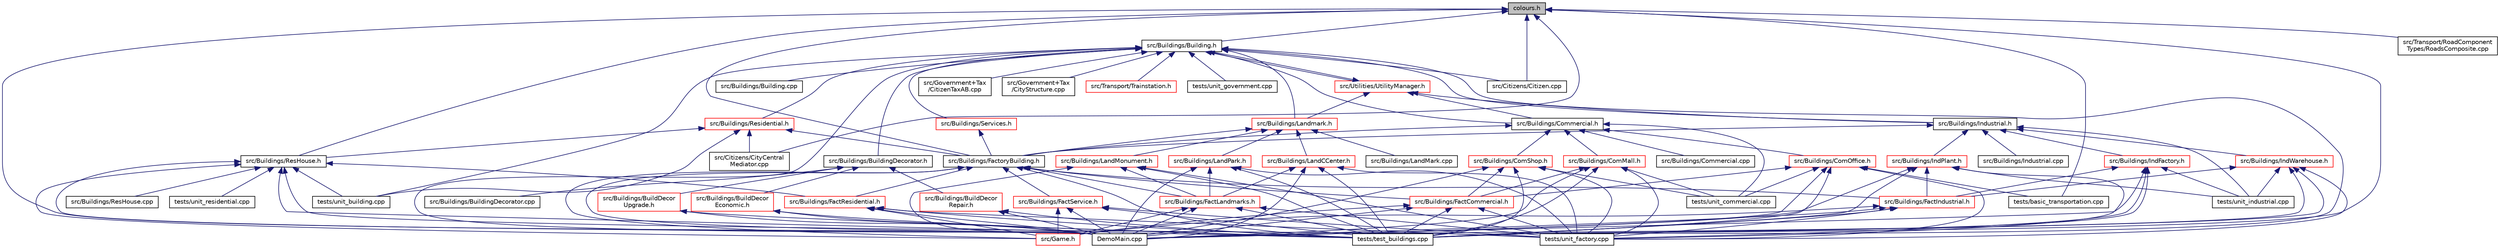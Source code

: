 digraph "colours.h"
{
 // LATEX_PDF_SIZE
  edge [fontname="Helvetica",fontsize="10",labelfontname="Helvetica",labelfontsize="10"];
  node [fontname="Helvetica",fontsize="10",shape=record];
  Node1 [label="colours.h",height=0.2,width=0.4,color="black", fillcolor="grey75", style="filled", fontcolor="black",tooltip=" "];
  Node1 -> Node2 [dir="back",color="midnightblue",fontsize="10",style="solid"];
  Node2 [label="DemoMain.cpp",height=0.2,width=0.4,color="black", fillcolor="white", style="filled",URL="$DemoMain_8cpp.html",tooltip=" "];
  Node1 -> Node3 [dir="back",color="midnightblue",fontsize="10",style="solid"];
  Node3 [label="src/Buildings/Building.h",height=0.2,width=0.4,color="black", fillcolor="white", style="filled",URL="$Building_8h.html",tooltip=" "];
  Node3 -> Node2 [dir="back",color="midnightblue",fontsize="10",style="solid"];
  Node3 -> Node4 [dir="back",color="midnightblue",fontsize="10",style="solid"];
  Node4 [label="src/Buildings/Building.cpp",height=0.2,width=0.4,color="black", fillcolor="white", style="filled",URL="$Building_8cpp.html",tooltip=" "];
  Node3 -> Node5 [dir="back",color="midnightblue",fontsize="10",style="solid"];
  Node5 [label="src/Buildings/BuildingDecorator.h",height=0.2,width=0.4,color="black", fillcolor="white", style="filled",URL="$BuildingDecorator_8h.html",tooltip=" "];
  Node5 -> Node6 [dir="back",color="midnightblue",fontsize="10",style="solid"];
  Node6 [label="src/Buildings/BuildDecor\lEconomic.h",height=0.2,width=0.4,color="red", fillcolor="white", style="filled",URL="$BuildDecorEconomic_8h.html",tooltip=" "];
  Node6 -> Node2 [dir="back",color="midnightblue",fontsize="10",style="solid"];
  Node6 -> Node8 [dir="back",color="midnightblue",fontsize="10",style="solid"];
  Node8 [label="tests/test_buildings.cpp",height=0.2,width=0.4,color="black", fillcolor="white", style="filled",URL="$test__buildings_8cpp.html",tooltip=" "];
  Node5 -> Node10 [dir="back",color="midnightblue",fontsize="10",style="solid"];
  Node10 [label="src/Buildings/BuildDecor\lRepair.h",height=0.2,width=0.4,color="red", fillcolor="white", style="filled",URL="$BuildDecorRepair_8h.html",tooltip=" "];
  Node10 -> Node2 [dir="back",color="midnightblue",fontsize="10",style="solid"];
  Node10 -> Node8 [dir="back",color="midnightblue",fontsize="10",style="solid"];
  Node5 -> Node12 [dir="back",color="midnightblue",fontsize="10",style="solid"];
  Node12 [label="src/Buildings/BuildDecor\lUpgrade.h",height=0.2,width=0.4,color="red", fillcolor="white", style="filled",URL="$BuildDecorUpgrade_8h.html",tooltip=" "];
  Node12 -> Node2 [dir="back",color="midnightblue",fontsize="10",style="solid"];
  Node12 -> Node8 [dir="back",color="midnightblue",fontsize="10",style="solid"];
  Node5 -> Node14 [dir="back",color="midnightblue",fontsize="10",style="solid"];
  Node14 [label="src/Buildings/BuildingDecorator.cpp",height=0.2,width=0.4,color="black", fillcolor="white", style="filled",URL="$BuildingDecorator_8cpp.html",tooltip=" "];
  Node3 -> Node15 [dir="back",color="midnightblue",fontsize="10",style="solid"];
  Node15 [label="src/Buildings/Commercial.h",height=0.2,width=0.4,color="black", fillcolor="white", style="filled",URL="$Commercial_8h.html",tooltip=" "];
  Node15 -> Node16 [dir="back",color="midnightblue",fontsize="10",style="solid"];
  Node16 [label="src/Buildings/ComMall.h",height=0.2,width=0.4,color="red", fillcolor="white", style="filled",URL="$ComMall_8h.html",tooltip=" "];
  Node16 -> Node2 [dir="back",color="midnightblue",fontsize="10",style="solid"];
  Node16 -> Node18 [dir="back",color="midnightblue",fontsize="10",style="solid"];
  Node18 [label="src/Buildings/FactCommercial.h",height=0.2,width=0.4,color="red", fillcolor="white", style="filled",URL="$FactCommercial_8h.html",tooltip=" "];
  Node18 -> Node2 [dir="back",color="midnightblue",fontsize="10",style="solid"];
  Node18 -> Node20 [dir="back",color="midnightblue",fontsize="10",style="solid"];
  Node20 [label="src/Game.h",height=0.2,width=0.4,color="red", fillcolor="white", style="filled",URL="$Game_8h.html",tooltip=" "];
  Node18 -> Node8 [dir="back",color="midnightblue",fontsize="10",style="solid"];
  Node18 -> Node22 [dir="back",color="midnightblue",fontsize="10",style="solid"];
  Node22 [label="tests/unit_factory.cpp",height=0.2,width=0.4,color="black", fillcolor="white", style="filled",URL="$unit__factory_8cpp.html",tooltip=" "];
  Node16 -> Node8 [dir="back",color="midnightblue",fontsize="10",style="solid"];
  Node16 -> Node25 [dir="back",color="midnightblue",fontsize="10",style="solid"];
  Node25 [label="tests/unit_commercial.cpp",height=0.2,width=0.4,color="black", fillcolor="white", style="filled",URL="$unit__commercial_8cpp.html",tooltip=" "];
  Node16 -> Node22 [dir="back",color="midnightblue",fontsize="10",style="solid"];
  Node15 -> Node27 [dir="back",color="midnightblue",fontsize="10",style="solid"];
  Node27 [label="src/Buildings/Commercial.cpp",height=0.2,width=0.4,color="black", fillcolor="white", style="filled",URL="$Commercial_8cpp.html",tooltip=" "];
  Node15 -> Node28 [dir="back",color="midnightblue",fontsize="10",style="solid"];
  Node28 [label="src/Buildings/ComOffice.h",height=0.2,width=0.4,color="red", fillcolor="white", style="filled",URL="$ComOffice_8h.html",tooltip=" "];
  Node28 -> Node2 [dir="back",color="midnightblue",fontsize="10",style="solid"];
  Node28 -> Node18 [dir="back",color="midnightblue",fontsize="10",style="solid"];
  Node28 -> Node30 [dir="back",color="midnightblue",fontsize="10",style="solid"];
  Node30 [label="tests/basic_transportation.cpp",height=0.2,width=0.4,color="black", fillcolor="white", style="filled",URL="$basic__transportation_8cpp.html",tooltip=" "];
  Node28 -> Node8 [dir="back",color="midnightblue",fontsize="10",style="solid"];
  Node28 -> Node25 [dir="back",color="midnightblue",fontsize="10",style="solid"];
  Node28 -> Node22 [dir="back",color="midnightblue",fontsize="10",style="solid"];
  Node15 -> Node31 [dir="back",color="midnightblue",fontsize="10",style="solid"];
  Node31 [label="src/Buildings/ComShop.h",height=0.2,width=0.4,color="red", fillcolor="white", style="filled",URL="$ComShop_8h.html",tooltip=" "];
  Node31 -> Node2 [dir="back",color="midnightblue",fontsize="10",style="solid"];
  Node31 -> Node18 [dir="back",color="midnightblue",fontsize="10",style="solid"];
  Node31 -> Node8 [dir="back",color="midnightblue",fontsize="10",style="solid"];
  Node31 -> Node25 [dir="back",color="midnightblue",fontsize="10",style="solid"];
  Node31 -> Node22 [dir="back",color="midnightblue",fontsize="10",style="solid"];
  Node15 -> Node33 [dir="back",color="midnightblue",fontsize="10",style="solid"];
  Node33 [label="src/Buildings/FactoryBuilding.h",height=0.2,width=0.4,color="black", fillcolor="white", style="filled",URL="$FactoryBuilding_8h.html",tooltip=" "];
  Node33 -> Node2 [dir="back",color="midnightblue",fontsize="10",style="solid"];
  Node33 -> Node18 [dir="back",color="midnightblue",fontsize="10",style="solid"];
  Node33 -> Node34 [dir="back",color="midnightblue",fontsize="10",style="solid"];
  Node34 [label="src/Buildings/FactIndustrial.h",height=0.2,width=0.4,color="red", fillcolor="white", style="filled",URL="$FactIndustrial_8h.html",tooltip=" "];
  Node34 -> Node2 [dir="back",color="midnightblue",fontsize="10",style="solid"];
  Node34 -> Node20 [dir="back",color="midnightblue",fontsize="10",style="solid"];
  Node34 -> Node8 [dir="back",color="midnightblue",fontsize="10",style="solid"];
  Node34 -> Node22 [dir="back",color="midnightblue",fontsize="10",style="solid"];
  Node33 -> Node36 [dir="back",color="midnightblue",fontsize="10",style="solid"];
  Node36 [label="src/Buildings/FactLandmarks.h",height=0.2,width=0.4,color="red", fillcolor="white", style="filled",URL="$FactLandmarks_8h.html",tooltip=" "];
  Node36 -> Node2 [dir="back",color="midnightblue",fontsize="10",style="solid"];
  Node36 -> Node20 [dir="back",color="midnightblue",fontsize="10",style="solid"];
  Node36 -> Node8 [dir="back",color="midnightblue",fontsize="10",style="solid"];
  Node36 -> Node22 [dir="back",color="midnightblue",fontsize="10",style="solid"];
  Node33 -> Node38 [dir="back",color="midnightblue",fontsize="10",style="solid"];
  Node38 [label="src/Buildings/FactResidential.h",height=0.2,width=0.4,color="red", fillcolor="white", style="filled",URL="$FactResidential_8h.html",tooltip=" "];
  Node38 -> Node2 [dir="back",color="midnightblue",fontsize="10",style="solid"];
  Node38 -> Node20 [dir="back",color="midnightblue",fontsize="10",style="solid"];
  Node38 -> Node8 [dir="back",color="midnightblue",fontsize="10",style="solid"];
  Node38 -> Node22 [dir="back",color="midnightblue",fontsize="10",style="solid"];
  Node33 -> Node40 [dir="back",color="midnightblue",fontsize="10",style="solid"];
  Node40 [label="src/Buildings/FactService.h",height=0.2,width=0.4,color="red", fillcolor="white", style="filled",URL="$FactService_8h.html",tooltip=" "];
  Node40 -> Node2 [dir="back",color="midnightblue",fontsize="10",style="solid"];
  Node40 -> Node20 [dir="back",color="midnightblue",fontsize="10",style="solid"];
  Node40 -> Node8 [dir="back",color="midnightblue",fontsize="10",style="solid"];
  Node40 -> Node22 [dir="back",color="midnightblue",fontsize="10",style="solid"];
  Node33 -> Node20 [dir="back",color="midnightblue",fontsize="10",style="solid"];
  Node33 -> Node8 [dir="back",color="midnightblue",fontsize="10",style="solid"];
  Node15 -> Node25 [dir="back",color="midnightblue",fontsize="10",style="solid"];
  Node3 -> Node42 [dir="back",color="midnightblue",fontsize="10",style="solid"];
  Node42 [label="src/Buildings/Industrial.h",height=0.2,width=0.4,color="black", fillcolor="white", style="filled",URL="$Industrial_8h.html",tooltip=" "];
  Node42 -> Node33 [dir="back",color="midnightblue",fontsize="10",style="solid"];
  Node42 -> Node43 [dir="back",color="midnightblue",fontsize="10",style="solid"];
  Node43 [label="src/Buildings/IndFactory.h",height=0.2,width=0.4,color="red", fillcolor="white", style="filled",URL="$IndFactory_8h.html",tooltip=" "];
  Node43 -> Node2 [dir="back",color="midnightblue",fontsize="10",style="solid"];
  Node43 -> Node34 [dir="back",color="midnightblue",fontsize="10",style="solid"];
  Node43 -> Node8 [dir="back",color="midnightblue",fontsize="10",style="solid"];
  Node43 -> Node22 [dir="back",color="midnightblue",fontsize="10",style="solid"];
  Node43 -> Node45 [dir="back",color="midnightblue",fontsize="10",style="solid"];
  Node45 [label="tests/unit_industrial.cpp",height=0.2,width=0.4,color="black", fillcolor="white", style="filled",URL="$unit__industrial_8cpp.html",tooltip=" "];
  Node42 -> Node46 [dir="back",color="midnightblue",fontsize="10",style="solid"];
  Node46 [label="src/Buildings/IndPlant.h",height=0.2,width=0.4,color="red", fillcolor="white", style="filled",URL="$IndPlant_8h.html",tooltip=" "];
  Node46 -> Node2 [dir="back",color="midnightblue",fontsize="10",style="solid"];
  Node46 -> Node34 [dir="back",color="midnightblue",fontsize="10",style="solid"];
  Node46 -> Node8 [dir="back",color="midnightblue",fontsize="10",style="solid"];
  Node46 -> Node22 [dir="back",color="midnightblue",fontsize="10",style="solid"];
  Node46 -> Node45 [dir="back",color="midnightblue",fontsize="10",style="solid"];
  Node42 -> Node48 [dir="back",color="midnightblue",fontsize="10",style="solid"];
  Node48 [label="src/Buildings/Industrial.cpp",height=0.2,width=0.4,color="black", fillcolor="white", style="filled",URL="$Industrial_8cpp.html",tooltip=" "];
  Node42 -> Node49 [dir="back",color="midnightblue",fontsize="10",style="solid"];
  Node49 [label="src/Buildings/IndWarehouse.h",height=0.2,width=0.4,color="red", fillcolor="white", style="filled",URL="$IndWarehouse_8h.html",tooltip=" "];
  Node49 -> Node2 [dir="back",color="midnightblue",fontsize="10",style="solid"];
  Node49 -> Node34 [dir="back",color="midnightblue",fontsize="10",style="solid"];
  Node49 -> Node8 [dir="back",color="midnightblue",fontsize="10",style="solid"];
  Node49 -> Node22 [dir="back",color="midnightblue",fontsize="10",style="solid"];
  Node49 -> Node45 [dir="back",color="midnightblue",fontsize="10",style="solid"];
  Node42 -> Node45 [dir="back",color="midnightblue",fontsize="10",style="solid"];
  Node3 -> Node51 [dir="back",color="midnightblue",fontsize="10",style="solid"];
  Node51 [label="src/Buildings/Landmark.h",height=0.2,width=0.4,color="red", fillcolor="white", style="filled",URL="$Landmark_8h.html",tooltip=" "];
  Node51 -> Node33 [dir="back",color="midnightblue",fontsize="10",style="solid"];
  Node51 -> Node52 [dir="back",color="midnightblue",fontsize="10",style="solid"];
  Node52 [label="src/Buildings/LandCCenter.h",height=0.2,width=0.4,color="red", fillcolor="white", style="filled",URL="$LandCCenter_8h.html",tooltip=" "];
  Node52 -> Node2 [dir="back",color="midnightblue",fontsize="10",style="solid"];
  Node52 -> Node36 [dir="back",color="midnightblue",fontsize="10",style="solid"];
  Node52 -> Node8 [dir="back",color="midnightblue",fontsize="10",style="solid"];
  Node52 -> Node22 [dir="back",color="midnightblue",fontsize="10",style="solid"];
  Node51 -> Node55 [dir="back",color="midnightblue",fontsize="10",style="solid"];
  Node55 [label="src/Buildings/LandMark.cpp",height=0.2,width=0.4,color="black", fillcolor="white", style="filled",URL="$LandMark_8cpp.html",tooltip=" "];
  Node51 -> Node56 [dir="back",color="midnightblue",fontsize="10",style="solid"];
  Node56 [label="src/Buildings/LandMonument.h",height=0.2,width=0.4,color="red", fillcolor="white", style="filled",URL="$LandMonument_8h.html",tooltip=" "];
  Node56 -> Node2 [dir="back",color="midnightblue",fontsize="10",style="solid"];
  Node56 -> Node36 [dir="back",color="midnightblue",fontsize="10",style="solid"];
  Node56 -> Node8 [dir="back",color="midnightblue",fontsize="10",style="solid"];
  Node56 -> Node22 [dir="back",color="midnightblue",fontsize="10",style="solid"];
  Node51 -> Node58 [dir="back",color="midnightblue",fontsize="10",style="solid"];
  Node58 [label="src/Buildings/LandPark.h",height=0.2,width=0.4,color="red", fillcolor="white", style="filled",URL="$LandPark_8h.html",tooltip=" "];
  Node58 -> Node2 [dir="back",color="midnightblue",fontsize="10",style="solid"];
  Node58 -> Node36 [dir="back",color="midnightblue",fontsize="10",style="solid"];
  Node58 -> Node8 [dir="back",color="midnightblue",fontsize="10",style="solid"];
  Node58 -> Node22 [dir="back",color="midnightblue",fontsize="10",style="solid"];
  Node3 -> Node60 [dir="back",color="midnightblue",fontsize="10",style="solid"];
  Node60 [label="src/Buildings/Residential.h",height=0.2,width=0.4,color="red", fillcolor="white", style="filled",URL="$Residential_8h.html",tooltip=" "];
  Node60 -> Node33 [dir="back",color="midnightblue",fontsize="10",style="solid"];
  Node60 -> Node67 [dir="back",color="midnightblue",fontsize="10",style="solid"];
  Node67 [label="src/Buildings/ResHouse.h",height=0.2,width=0.4,color="black", fillcolor="white", style="filled",URL="$ResHouse_8h.html",tooltip=" "];
  Node67 -> Node2 [dir="back",color="midnightblue",fontsize="10",style="solid"];
  Node67 -> Node38 [dir="back",color="midnightblue",fontsize="10",style="solid"];
  Node67 -> Node68 [dir="back",color="midnightblue",fontsize="10",style="solid"];
  Node68 [label="src/Buildings/ResHouse.cpp",height=0.2,width=0.4,color="black", fillcolor="white", style="filled",URL="$ResHouse_8cpp.html",tooltip=" "];
  Node67 -> Node20 [dir="back",color="midnightblue",fontsize="10",style="solid"];
  Node67 -> Node8 [dir="back",color="midnightblue",fontsize="10",style="solid"];
  Node67 -> Node69 [dir="back",color="midnightblue",fontsize="10",style="solid"];
  Node69 [label="tests/unit_building.cpp",height=0.2,width=0.4,color="black", fillcolor="white", style="filled",URL="$unit__building_8cpp.html",tooltip=" "];
  Node67 -> Node22 [dir="back",color="midnightblue",fontsize="10",style="solid"];
  Node67 -> Node63 [dir="back",color="midnightblue",fontsize="10",style="solid"];
  Node63 [label="tests/unit_residential.cpp",height=0.2,width=0.4,color="black", fillcolor="white", style="filled",URL="$unit__residential_8cpp.html",tooltip=" "];
  Node60 -> Node73 [dir="back",color="midnightblue",fontsize="10",style="solid"];
  Node73 [label="src/Citizens/CityCentral\lMediator.cpp",height=0.2,width=0.4,color="black", fillcolor="white", style="filled",URL="$CityCentralMediator_8cpp.html",tooltip=" "];
  Node60 -> Node69 [dir="back",color="midnightblue",fontsize="10",style="solid"];
  Node3 -> Node74 [dir="back",color="midnightblue",fontsize="10",style="solid"];
  Node74 [label="src/Buildings/Services.h",height=0.2,width=0.4,color="red", fillcolor="white", style="filled",URL="$Services_8h.html",tooltip=" "];
  Node74 -> Node33 [dir="back",color="midnightblue",fontsize="10",style="solid"];
  Node3 -> Node85 [dir="back",color="midnightblue",fontsize="10",style="solid"];
  Node85 [label="src/Citizens/Citizen.cpp",height=0.2,width=0.4,color="black", fillcolor="white", style="filled",URL="$Citizen_8cpp.html",tooltip=" "];
  Node3 -> Node86 [dir="back",color="midnightblue",fontsize="10",style="solid"];
  Node86 [label="src/Government+Tax\l/CitizenTaxAB.cpp",height=0.2,width=0.4,color="black", fillcolor="white", style="filled",URL="$CitizenTaxAB_8cpp.html",tooltip=" "];
  Node3 -> Node87 [dir="back",color="midnightblue",fontsize="10",style="solid"];
  Node87 [label="src/Government+Tax\l/CityStructure.cpp",height=0.2,width=0.4,color="black", fillcolor="white", style="filled",URL="$CityStructure_8cpp.html",tooltip=" "];
  Node3 -> Node88 [dir="back",color="midnightblue",fontsize="10",style="solid"];
  Node88 [label="src/Transport/Trainstation.h",height=0.2,width=0.4,color="red", fillcolor="white", style="filled",URL="$Trainstation_8h.html",tooltip=" "];
  Node3 -> Node93 [dir="back",color="midnightblue",fontsize="10",style="solid"];
  Node93 [label="src/Utilities/UtilityManager.h",height=0.2,width=0.4,color="red", fillcolor="white", style="filled",URL="$UtilityManager_8h.html",tooltip="Header file for the UtilityManager class, which serves as an abstract base class for utility services..."];
  Node93 -> Node3 [dir="back",color="midnightblue",fontsize="10",style="solid"];
  Node93 -> Node15 [dir="back",color="midnightblue",fontsize="10",style="solid"];
  Node93 -> Node42 [dir="back",color="midnightblue",fontsize="10",style="solid"];
  Node93 -> Node51 [dir="back",color="midnightblue",fontsize="10",style="solid"];
  Node3 -> Node8 [dir="back",color="midnightblue",fontsize="10",style="solid"];
  Node3 -> Node69 [dir="back",color="midnightblue",fontsize="10",style="solid"];
  Node3 -> Node101 [dir="back",color="midnightblue",fontsize="10",style="solid"];
  Node101 [label="tests/unit_government.cpp",height=0.2,width=0.4,color="black", fillcolor="white", style="filled",URL="$unit__government_8cpp.html",tooltip=" "];
  Node1 -> Node33 [dir="back",color="midnightblue",fontsize="10",style="solid"];
  Node1 -> Node67 [dir="back",color="midnightblue",fontsize="10",style="solid"];
  Node1 -> Node85 [dir="back",color="midnightblue",fontsize="10",style="solid"];
  Node1 -> Node73 [dir="back",color="midnightblue",fontsize="10",style="solid"];
  Node1 -> Node102 [dir="back",color="midnightblue",fontsize="10",style="solid"];
  Node102 [label="src/Transport/RoadComponent\lTypes/RoadsComposite.cpp",height=0.2,width=0.4,color="black", fillcolor="white", style="filled",URL="$RoadsComposite_8cpp.html",tooltip=" "];
  Node1 -> Node30 [dir="back",color="midnightblue",fontsize="10",style="solid"];
  Node1 -> Node8 [dir="back",color="midnightblue",fontsize="10",style="solid"];
}
